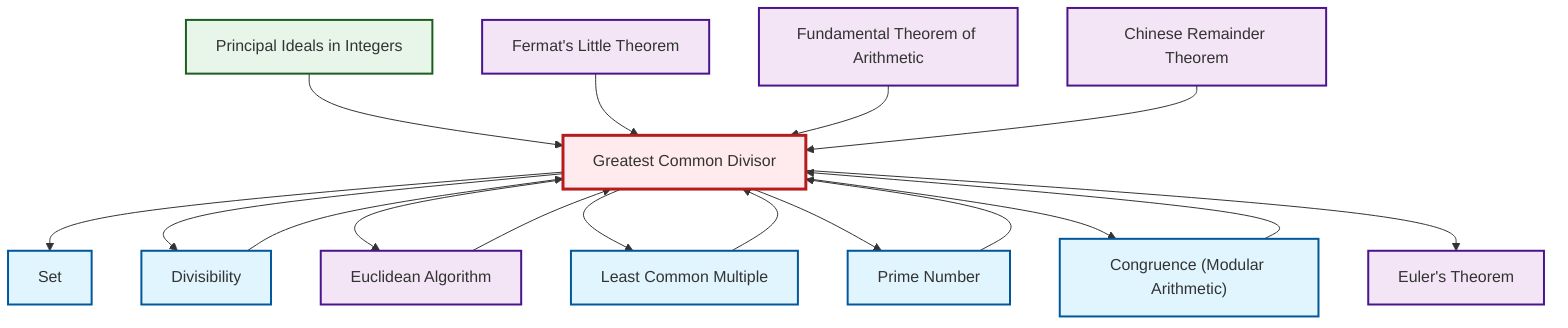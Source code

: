 graph TD
    classDef definition fill:#e1f5fe,stroke:#01579b,stroke-width:2px
    classDef theorem fill:#f3e5f5,stroke:#4a148c,stroke-width:2px
    classDef axiom fill:#fff3e0,stroke:#e65100,stroke-width:2px
    classDef example fill:#e8f5e9,stroke:#1b5e20,stroke-width:2px
    classDef current fill:#ffebee,stroke:#b71c1c,stroke-width:3px
    ex-principal-ideal["Principal Ideals in Integers"]:::example
    def-lcm["Least Common Multiple"]:::definition
    thm-fundamental-arithmetic["Fundamental Theorem of Arithmetic"]:::theorem
    def-gcd["Greatest Common Divisor"]:::definition
    def-prime["Prime Number"]:::definition
    def-set["Set"]:::definition
    def-divisibility["Divisibility"]:::definition
    thm-chinese-remainder["Chinese Remainder Theorem"]:::theorem
    thm-euclidean-algorithm["Euclidean Algorithm"]:::theorem
    thm-fermat-little["Fermat's Little Theorem"]:::theorem
    def-congruence["Congruence (Modular Arithmetic)"]:::definition
    thm-euler["Euler's Theorem"]:::theorem
    def-gcd --> def-set
    def-gcd --> def-divisibility
    def-gcd --> thm-euclidean-algorithm
    def-gcd --> def-lcm
    def-gcd --> def-prime
    ex-principal-ideal --> def-gcd
    thm-fermat-little --> def-gcd
    thm-fundamental-arithmetic --> def-gcd
    thm-euclidean-algorithm --> def-gcd
    def-congruence --> def-gcd
    thm-chinese-remainder --> def-gcd
    def-prime --> def-gcd
    def-divisibility --> def-gcd
    def-lcm --> def-gcd
    def-gcd --> def-congruence
    def-gcd --> thm-euler
    class def-gcd current